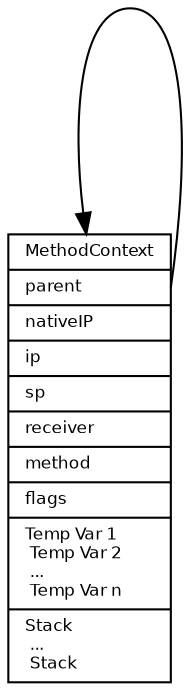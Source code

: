 digraph G {
	fontname = "Bitstream Vera Sans";
	fontsize = 8;

    node [
		 fontname = "Bitstream Vera Sans"
		 fontsize = 8
		 shape = "record"
   ];

   edge [
   		fontname = "Bitstream Vera Sans"
       	fontsize = 8
   ];

   MethodContext [
  		label = "{ <head> MethodContext | <parent> parent \l| nativeIP \l | ip \l| sp \l| receiver \l| method  \l|  flags \l| Temp Var 1 \l Temp Var 2 \l ... \l Temp Var n \l| Stack \l ... \l Stack \l }"
	];

	MethodContext:parent:e -> MethodContext:head;
}